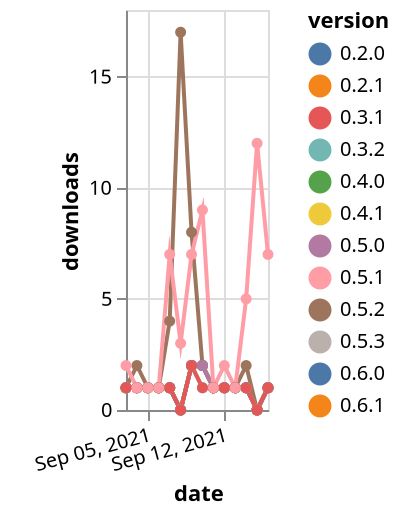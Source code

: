 {"$schema": "https://vega.github.io/schema/vega-lite/v5.json", "description": "A simple bar chart with embedded data.", "data": {"values": [{"date": "2021-09-03", "total": 141, "delta": 1, "version": "0.2.0"}, {"date": "2021-09-04", "total": 142, "delta": 1, "version": "0.2.0"}, {"date": "2021-09-05", "total": 143, "delta": 1, "version": "0.2.0"}, {"date": "2021-09-06", "total": 144, "delta": 1, "version": "0.2.0"}, {"date": "2021-09-07", "total": 145, "delta": 1, "version": "0.2.0"}, {"date": "2021-09-08", "total": 145, "delta": 0, "version": "0.2.0"}, {"date": "2021-09-09", "total": 147, "delta": 2, "version": "0.2.0"}, {"date": "2021-09-10", "total": 149, "delta": 2, "version": "0.2.0"}, {"date": "2021-09-11", "total": 150, "delta": 1, "version": "0.2.0"}, {"date": "2021-09-12", "total": 151, "delta": 1, "version": "0.2.0"}, {"date": "2021-09-13", "total": 152, "delta": 1, "version": "0.2.0"}, {"date": "2021-09-14", "total": 153, "delta": 1, "version": "0.2.0"}, {"date": "2021-09-15", "total": 153, "delta": 0, "version": "0.2.0"}, {"date": "2021-09-16", "total": 154, "delta": 1, "version": "0.2.0"}, {"date": "2021-09-03", "total": 137, "delta": 1, "version": "0.4.0"}, {"date": "2021-09-04", "total": 138, "delta": 1, "version": "0.4.0"}, {"date": "2021-09-05", "total": 139, "delta": 1, "version": "0.4.0"}, {"date": "2021-09-06", "total": 140, "delta": 1, "version": "0.4.0"}, {"date": "2021-09-07", "total": 141, "delta": 1, "version": "0.4.0"}, {"date": "2021-09-08", "total": 141, "delta": 0, "version": "0.4.0"}, {"date": "2021-09-09", "total": 143, "delta": 2, "version": "0.4.0"}, {"date": "2021-09-10", "total": 145, "delta": 2, "version": "0.4.0"}, {"date": "2021-09-11", "total": 146, "delta": 1, "version": "0.4.0"}, {"date": "2021-09-12", "total": 147, "delta": 1, "version": "0.4.0"}, {"date": "2021-09-13", "total": 148, "delta": 1, "version": "0.4.0"}, {"date": "2021-09-14", "total": 149, "delta": 1, "version": "0.4.0"}, {"date": "2021-09-15", "total": 149, "delta": 0, "version": "0.4.0"}, {"date": "2021-09-16", "total": 150, "delta": 1, "version": "0.4.0"}, {"date": "2021-09-03", "total": 315, "delta": 1, "version": "0.5.2"}, {"date": "2021-09-04", "total": 317, "delta": 2, "version": "0.5.2"}, {"date": "2021-09-05", "total": 318, "delta": 1, "version": "0.5.2"}, {"date": "2021-09-06", "total": 319, "delta": 1, "version": "0.5.2"}, {"date": "2021-09-07", "total": 323, "delta": 4, "version": "0.5.2"}, {"date": "2021-09-08", "total": 340, "delta": 17, "version": "0.5.2"}, {"date": "2021-09-09", "total": 348, "delta": 8, "version": "0.5.2"}, {"date": "2021-09-10", "total": 350, "delta": 2, "version": "0.5.2"}, {"date": "2021-09-11", "total": 351, "delta": 1, "version": "0.5.2"}, {"date": "2021-09-12", "total": 352, "delta": 1, "version": "0.5.2"}, {"date": "2021-09-13", "total": 353, "delta": 1, "version": "0.5.2"}, {"date": "2021-09-14", "total": 355, "delta": 2, "version": "0.5.2"}, {"date": "2021-09-15", "total": 355, "delta": 0, "version": "0.5.2"}, {"date": "2021-09-16", "total": 356, "delta": 1, "version": "0.5.2"}, {"date": "2021-09-03", "total": 144, "delta": 1, "version": "0.2.1"}, {"date": "2021-09-04", "total": 145, "delta": 1, "version": "0.2.1"}, {"date": "2021-09-05", "total": 146, "delta": 1, "version": "0.2.1"}, {"date": "2021-09-06", "total": 147, "delta": 1, "version": "0.2.1"}, {"date": "2021-09-07", "total": 148, "delta": 1, "version": "0.2.1"}, {"date": "2021-09-08", "total": 148, "delta": 0, "version": "0.2.1"}, {"date": "2021-09-09", "total": 150, "delta": 2, "version": "0.2.1"}, {"date": "2021-09-10", "total": 152, "delta": 2, "version": "0.2.1"}, {"date": "2021-09-11", "total": 153, "delta": 1, "version": "0.2.1"}, {"date": "2021-09-12", "total": 154, "delta": 1, "version": "0.2.1"}, {"date": "2021-09-13", "total": 155, "delta": 1, "version": "0.2.1"}, {"date": "2021-09-14", "total": 156, "delta": 1, "version": "0.2.1"}, {"date": "2021-09-15", "total": 156, "delta": 0, "version": "0.2.1"}, {"date": "2021-09-16", "total": 157, "delta": 1, "version": "0.2.1"}, {"date": "2021-09-03", "total": 120, "delta": 1, "version": "0.6.1"}, {"date": "2021-09-04", "total": 121, "delta": 1, "version": "0.6.1"}, {"date": "2021-09-05", "total": 122, "delta": 1, "version": "0.6.1"}, {"date": "2021-09-06", "total": 123, "delta": 1, "version": "0.6.1"}, {"date": "2021-09-07", "total": 124, "delta": 1, "version": "0.6.1"}, {"date": "2021-09-08", "total": 124, "delta": 0, "version": "0.6.1"}, {"date": "2021-09-09", "total": 126, "delta": 2, "version": "0.6.1"}, {"date": "2021-09-10", "total": 128, "delta": 2, "version": "0.6.1"}, {"date": "2021-09-11", "total": 129, "delta": 1, "version": "0.6.1"}, {"date": "2021-09-12", "total": 130, "delta": 1, "version": "0.6.1"}, {"date": "2021-09-13", "total": 131, "delta": 1, "version": "0.6.1"}, {"date": "2021-09-14", "total": 132, "delta": 1, "version": "0.6.1"}, {"date": "2021-09-15", "total": 132, "delta": 0, "version": "0.6.1"}, {"date": "2021-09-16", "total": 133, "delta": 1, "version": "0.6.1"}, {"date": "2021-09-03", "total": 133, "delta": 1, "version": "0.3.2"}, {"date": "2021-09-04", "total": 134, "delta": 1, "version": "0.3.2"}, {"date": "2021-09-05", "total": 135, "delta": 1, "version": "0.3.2"}, {"date": "2021-09-06", "total": 136, "delta": 1, "version": "0.3.2"}, {"date": "2021-09-07", "total": 137, "delta": 1, "version": "0.3.2"}, {"date": "2021-09-08", "total": 137, "delta": 0, "version": "0.3.2"}, {"date": "2021-09-09", "total": 139, "delta": 2, "version": "0.3.2"}, {"date": "2021-09-10", "total": 140, "delta": 1, "version": "0.3.2"}, {"date": "2021-09-11", "total": 141, "delta": 1, "version": "0.3.2"}, {"date": "2021-09-12", "total": 142, "delta": 1, "version": "0.3.2"}, {"date": "2021-09-13", "total": 143, "delta": 1, "version": "0.3.2"}, {"date": "2021-09-14", "total": 144, "delta": 1, "version": "0.3.2"}, {"date": "2021-09-15", "total": 144, "delta": 0, "version": "0.3.2"}, {"date": "2021-09-16", "total": 145, "delta": 1, "version": "0.3.2"}, {"date": "2021-09-03", "total": 134, "delta": 1, "version": "0.5.3"}, {"date": "2021-09-04", "total": 135, "delta": 1, "version": "0.5.3"}, {"date": "2021-09-05", "total": 136, "delta": 1, "version": "0.5.3"}, {"date": "2021-09-06", "total": 137, "delta": 1, "version": "0.5.3"}, {"date": "2021-09-07", "total": 138, "delta": 1, "version": "0.5.3"}, {"date": "2021-09-08", "total": 138, "delta": 0, "version": "0.5.3"}, {"date": "2021-09-09", "total": 140, "delta": 2, "version": "0.5.3"}, {"date": "2021-09-10", "total": 142, "delta": 2, "version": "0.5.3"}, {"date": "2021-09-11", "total": 143, "delta": 1, "version": "0.5.3"}, {"date": "2021-09-12", "total": 144, "delta": 1, "version": "0.5.3"}, {"date": "2021-09-13", "total": 145, "delta": 1, "version": "0.5.3"}, {"date": "2021-09-14", "total": 146, "delta": 1, "version": "0.5.3"}, {"date": "2021-09-15", "total": 146, "delta": 0, "version": "0.5.3"}, {"date": "2021-09-16", "total": 147, "delta": 1, "version": "0.5.3"}, {"date": "2021-09-03", "total": 330, "delta": 1, "version": "0.4.1"}, {"date": "2021-09-04", "total": 331, "delta": 1, "version": "0.4.1"}, {"date": "2021-09-05", "total": 332, "delta": 1, "version": "0.4.1"}, {"date": "2021-09-06", "total": 333, "delta": 1, "version": "0.4.1"}, {"date": "2021-09-07", "total": 334, "delta": 1, "version": "0.4.1"}, {"date": "2021-09-08", "total": 334, "delta": 0, "version": "0.4.1"}, {"date": "2021-09-09", "total": 336, "delta": 2, "version": "0.4.1"}, {"date": "2021-09-10", "total": 338, "delta": 2, "version": "0.4.1"}, {"date": "2021-09-11", "total": 339, "delta": 1, "version": "0.4.1"}, {"date": "2021-09-12", "total": 340, "delta": 1, "version": "0.4.1"}, {"date": "2021-09-13", "total": 341, "delta": 1, "version": "0.4.1"}, {"date": "2021-09-14", "total": 342, "delta": 1, "version": "0.4.1"}, {"date": "2021-09-15", "total": 342, "delta": 0, "version": "0.4.1"}, {"date": "2021-09-16", "total": 343, "delta": 1, "version": "0.4.1"}, {"date": "2021-09-03", "total": 124, "delta": 1, "version": "0.6.0"}, {"date": "2021-09-04", "total": 125, "delta": 1, "version": "0.6.0"}, {"date": "2021-09-05", "total": 126, "delta": 1, "version": "0.6.0"}, {"date": "2021-09-06", "total": 127, "delta": 1, "version": "0.6.0"}, {"date": "2021-09-07", "total": 128, "delta": 1, "version": "0.6.0"}, {"date": "2021-09-08", "total": 128, "delta": 0, "version": "0.6.0"}, {"date": "2021-09-09", "total": 130, "delta": 2, "version": "0.6.0"}, {"date": "2021-09-10", "total": 132, "delta": 2, "version": "0.6.0"}, {"date": "2021-09-11", "total": 133, "delta": 1, "version": "0.6.0"}, {"date": "2021-09-12", "total": 134, "delta": 1, "version": "0.6.0"}, {"date": "2021-09-13", "total": 135, "delta": 1, "version": "0.6.0"}, {"date": "2021-09-14", "total": 136, "delta": 1, "version": "0.6.0"}, {"date": "2021-09-15", "total": 136, "delta": 0, "version": "0.6.0"}, {"date": "2021-09-16", "total": 137, "delta": 1, "version": "0.6.0"}, {"date": "2021-09-03", "total": 141, "delta": 1, "version": "0.5.0"}, {"date": "2021-09-04", "total": 142, "delta": 1, "version": "0.5.0"}, {"date": "2021-09-05", "total": 143, "delta": 1, "version": "0.5.0"}, {"date": "2021-09-06", "total": 144, "delta": 1, "version": "0.5.0"}, {"date": "2021-09-07", "total": 145, "delta": 1, "version": "0.5.0"}, {"date": "2021-09-08", "total": 145, "delta": 0, "version": "0.5.0"}, {"date": "2021-09-09", "total": 147, "delta": 2, "version": "0.5.0"}, {"date": "2021-09-10", "total": 149, "delta": 2, "version": "0.5.0"}, {"date": "2021-09-11", "total": 150, "delta": 1, "version": "0.5.0"}, {"date": "2021-09-12", "total": 151, "delta": 1, "version": "0.5.0"}, {"date": "2021-09-13", "total": 152, "delta": 1, "version": "0.5.0"}, {"date": "2021-09-14", "total": 153, "delta": 1, "version": "0.5.0"}, {"date": "2021-09-15", "total": 153, "delta": 0, "version": "0.5.0"}, {"date": "2021-09-16", "total": 154, "delta": 1, "version": "0.5.0"}, {"date": "2021-09-03", "total": 134, "delta": 1, "version": "0.3.1"}, {"date": "2021-09-04", "total": 135, "delta": 1, "version": "0.3.1"}, {"date": "2021-09-05", "total": 136, "delta": 1, "version": "0.3.1"}, {"date": "2021-09-06", "total": 137, "delta": 1, "version": "0.3.1"}, {"date": "2021-09-07", "total": 138, "delta": 1, "version": "0.3.1"}, {"date": "2021-09-08", "total": 138, "delta": 0, "version": "0.3.1"}, {"date": "2021-09-09", "total": 140, "delta": 2, "version": "0.3.1"}, {"date": "2021-09-10", "total": 141, "delta": 1, "version": "0.3.1"}, {"date": "2021-09-11", "total": 142, "delta": 1, "version": "0.3.1"}, {"date": "2021-09-12", "total": 143, "delta": 1, "version": "0.3.1"}, {"date": "2021-09-13", "total": 144, "delta": 1, "version": "0.3.1"}, {"date": "2021-09-14", "total": 145, "delta": 1, "version": "0.3.1"}, {"date": "2021-09-15", "total": 145, "delta": 0, "version": "0.3.1"}, {"date": "2021-09-16", "total": 146, "delta": 1, "version": "0.3.1"}, {"date": "2021-09-03", "total": 571, "delta": 2, "version": "0.5.1"}, {"date": "2021-09-04", "total": 572, "delta": 1, "version": "0.5.1"}, {"date": "2021-09-05", "total": 573, "delta": 1, "version": "0.5.1"}, {"date": "2021-09-06", "total": 574, "delta": 1, "version": "0.5.1"}, {"date": "2021-09-07", "total": 581, "delta": 7, "version": "0.5.1"}, {"date": "2021-09-08", "total": 584, "delta": 3, "version": "0.5.1"}, {"date": "2021-09-09", "total": 591, "delta": 7, "version": "0.5.1"}, {"date": "2021-09-10", "total": 600, "delta": 9, "version": "0.5.1"}, {"date": "2021-09-11", "total": 601, "delta": 1, "version": "0.5.1"}, {"date": "2021-09-12", "total": 603, "delta": 2, "version": "0.5.1"}, {"date": "2021-09-13", "total": 604, "delta": 1, "version": "0.5.1"}, {"date": "2021-09-14", "total": 609, "delta": 5, "version": "0.5.1"}, {"date": "2021-09-15", "total": 621, "delta": 12, "version": "0.5.1"}, {"date": "2021-09-16", "total": 628, "delta": 7, "version": "0.5.1"}]}, "width": "container", "mark": {"type": "line", "point": {"filled": true}}, "encoding": {"x": {"field": "date", "type": "temporal", "timeUnit": "yearmonthdate", "title": "date", "axis": {"labelAngle": -15}}, "y": {"field": "delta", "type": "quantitative", "title": "downloads"}, "color": {"field": "version", "type": "nominal"}, "tooltip": {"field": "delta"}}}